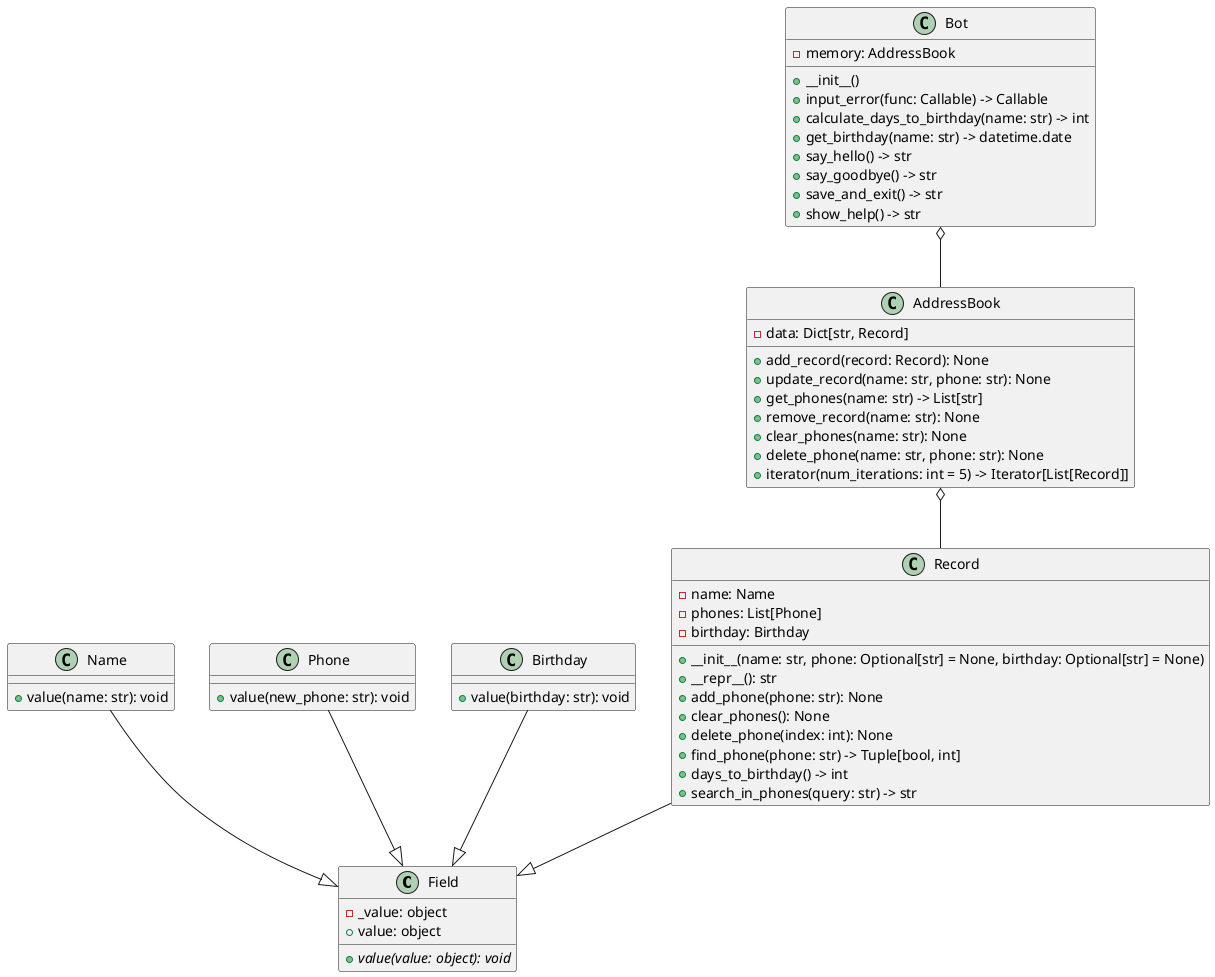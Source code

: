@startuml

class Field {
    -_value: object
    +value: object
    {abstract} +value(value: object): void
}

class Name {
    +value(name: str): void
}

class Phone {
    +value(new_phone: str): void
}

class Birthday {
    +value(birthday: str): void
}

class Record {
    -name: Name
    -phones: List[Phone]
    -birthday: Birthday
    +__init__(name: str, phone: Optional[str] = None, birthday: Optional[str] = None)
    +__repr__(): str
    +add_phone(phone: str): None
    +clear_phones(): None
    +delete_phone(index: int): None
    +find_phone(phone: str) -> Tuple[bool, int]
    +days_to_birthday() -> int
    +search_in_phones(query: str) -> str
}

class AddressBook {
    -data: Dict[str, Record]
    +add_record(record: Record): None
    +update_record(name: str, phone: str): None
    +get_phones(name: str) -> List[str]
    +remove_record(name: str): None
    +clear_phones(name: str): None
    +delete_phone(name: str, phone: str): None
    +iterator(num_iterations: int = 5) -> Iterator[List[Record]]
}

class Bot {
    -memory: AddressBook
    +__init__()
    +input_error(func: Callable) -> Callable
    +calculate_days_to_birthday(name: str) -> int
    +get_birthday(name: str) -> datetime.date
    +say_hello() -> str
    +say_goodbye() -> str
    +save_and_exit() -> str
    +show_help() -> str
}

Bot o-- AddressBook
AddressBook o-- Record
Record --|> Field
Name --|> Field
Phone --|> Field
Birthday --|> Field

@enduml